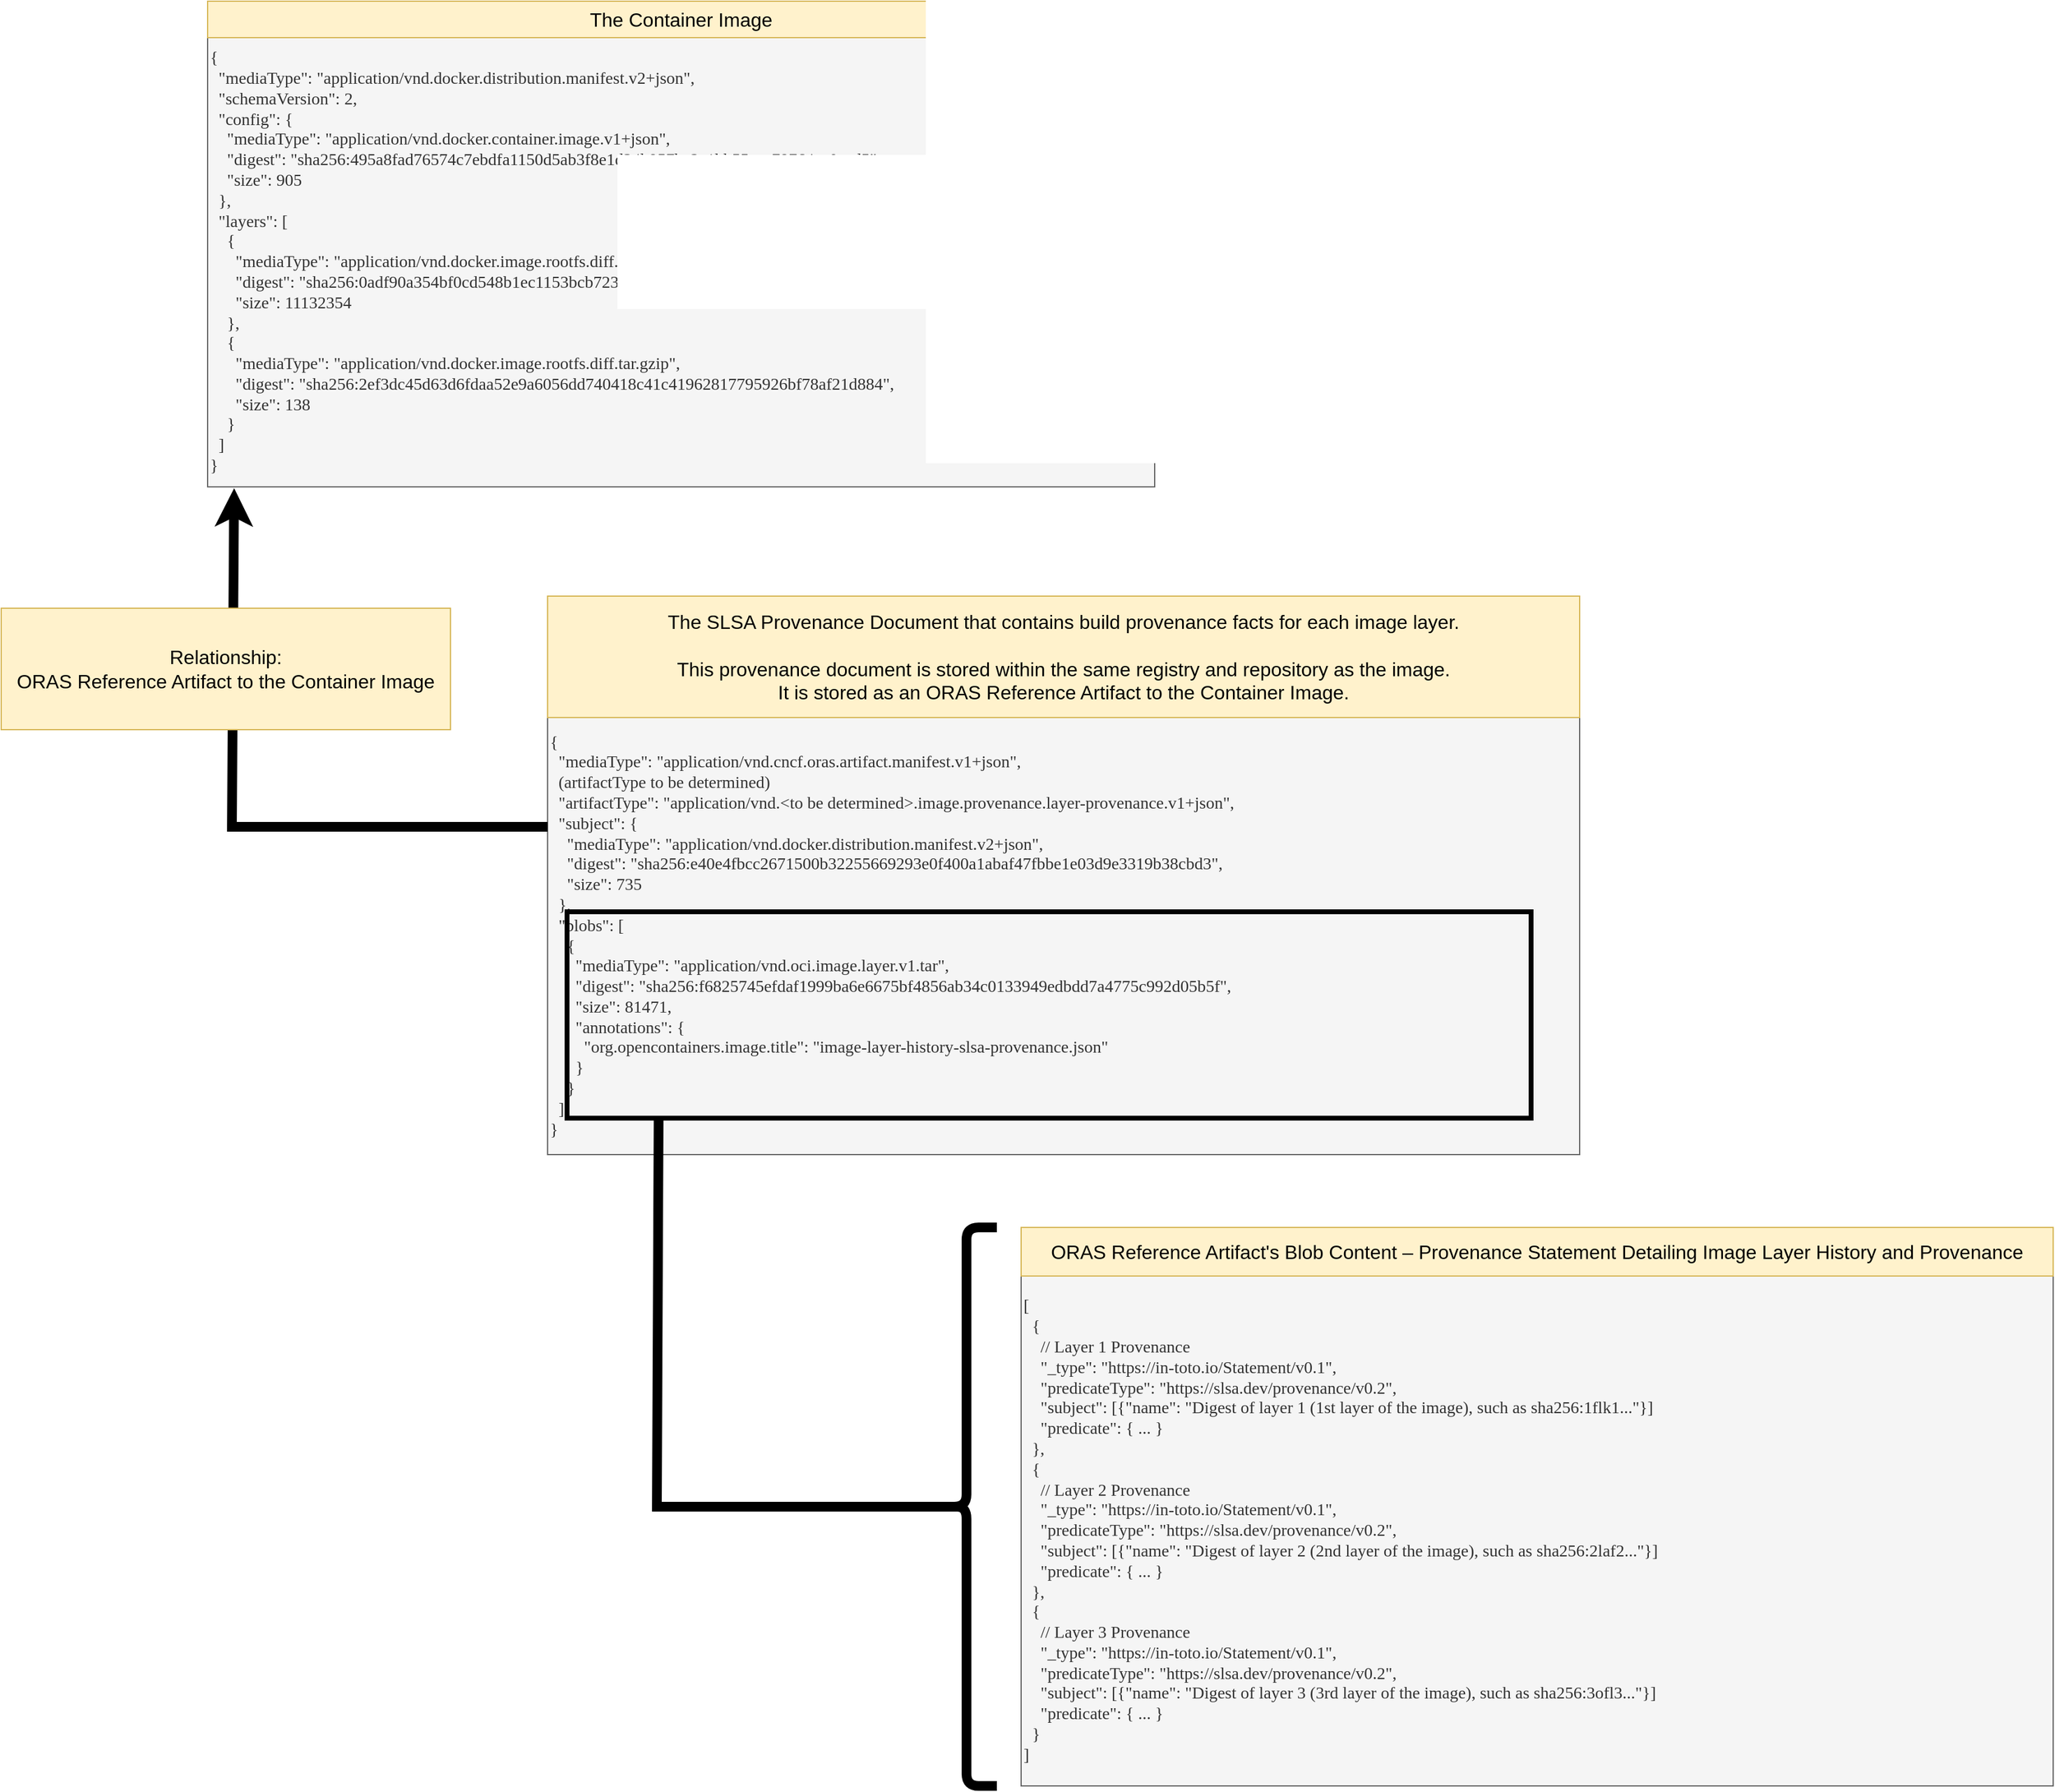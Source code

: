 <mxfile version="20.2.3" type="device"><diagram id="zdqvHHXc01EhwlvibQEk" name="Page-1"><mxGraphModel dx="3435" dy="2876" grid="1" gridSize="10" guides="1" tooltips="1" connect="1" arrows="1" fold="1" page="1" pageScale="1" pageWidth="850" pageHeight="1100" math="0" shadow="0"><root><mxCell id="0"/><mxCell id="1" parent="0"/><mxCell id="cdnQk7kCWEaZdfxGDQ5w-4" value="&lt;div&gt;{&lt;/div&gt;&lt;div&gt;&amp;nbsp; &quot;mediaType&quot;: &quot;application/vnd.cncf.oras.artifact.manifest.v1+json&quot;,&lt;/div&gt;&lt;div&gt;&amp;nbsp; (artifactType to be determined)&lt;/div&gt;&lt;div&gt;&amp;nbsp; &quot;artifactType&quot;: &quot;application/vnd.&amp;lt;to be determined&amp;gt;.image.provenance.layer-provenance.v1+json&quot;,&lt;/div&gt;&lt;div&gt;&amp;nbsp; &quot;subject&quot;: {&lt;/div&gt;&lt;div&gt;&amp;nbsp; &amp;nbsp; &quot;mediaType&quot;: &quot;application/vnd.docker.distribution.manifest.v2+json&quot;,&lt;/div&gt;&lt;div&gt;&amp;nbsp; &amp;nbsp; &quot;digest&quot;: &quot;sha256:e40e4fbcc2671500b32255669293e0f400a1abaf47fbbe1e03d9e3319b38cbd3&quot;,&lt;/div&gt;&lt;div&gt;&amp;nbsp; &amp;nbsp; &quot;size&quot;: 735&lt;/div&gt;&lt;div&gt;&amp;nbsp; },&lt;/div&gt;&lt;div&gt;&amp;nbsp; &quot;blobs&quot;: [&lt;/div&gt;&lt;div&gt;&amp;nbsp; &amp;nbsp; {&lt;/div&gt;&lt;div&gt;&amp;nbsp; &amp;nbsp; &amp;nbsp; &quot;mediaType&quot;: &quot;application/vnd.oci.image.layer.v1.tar&quot;,&lt;/div&gt;&lt;div&gt;&amp;nbsp; &amp;nbsp; &amp;nbsp; &quot;digest&quot;: &quot;sha256:f6825745efdaf1999ba6e6675bf4856ab34c0133949edbdd7a4775c992d05b5f&quot;,&lt;/div&gt;&lt;div&gt;&amp;nbsp; &amp;nbsp; &amp;nbsp; &quot;size&quot;: 81471,&lt;/div&gt;&lt;div&gt;&amp;nbsp; &amp;nbsp; &amp;nbsp; &quot;annotations&quot;: {&lt;/div&gt;&lt;div&gt;&amp;nbsp; &amp;nbsp; &amp;nbsp; &amp;nbsp; &quot;org.opencontainers.image.title&quot;: &quot;image-layer-history-slsa-provenance.json&quot;&lt;/div&gt;&lt;div&gt;&amp;nbsp; &amp;nbsp; &amp;nbsp; }&lt;/div&gt;&lt;div&gt;&amp;nbsp; &amp;nbsp; }&lt;/div&gt;&lt;div&gt;&amp;nbsp; ]&lt;/div&gt;&lt;div&gt;}&lt;/div&gt;" style="text;html=1;strokeColor=#666666;fillColor=#f5f5f5;align=left;verticalAlign=middle;whiteSpace=wrap;rounded=0;fontFamily=Lucida Console;fontSize=14;fontColor=#333333;" vertex="1" parent="1"><mxGeometry x="-120" y="-330" width="850" height="360" as="geometry"/></mxCell><mxCell id="cdnQk7kCWEaZdfxGDQ5w-5" value="&lt;div&gt;{&lt;/div&gt;&lt;div&gt;&amp;nbsp; &quot;mediaType&quot;: &quot;application/vnd.docker.distribution.manifest.v2+json&quot;,&lt;/div&gt;&lt;div&gt;&amp;nbsp; &quot;schemaVersion&quot;: 2,&lt;/div&gt;&lt;div&gt;&amp;nbsp; &quot;config&quot;: {&lt;/div&gt;&lt;div&gt;&amp;nbsp; &amp;nbsp; &quot;mediaType&quot;: &quot;application/vnd.docker.container.image.v1+json&quot;,&lt;/div&gt;&lt;div&gt;&amp;nbsp; &amp;nbsp; &quot;digest&quot;: &quot;sha256:495a8fad76574c7ebdfa1150d5ab3f8e1d34b957ba2e1bb55aac78764ec0aed5&quot;,&lt;/div&gt;&lt;div&gt;&amp;nbsp; &amp;nbsp; &quot;size&quot;: 905&lt;/div&gt;&lt;div&gt;&amp;nbsp; },&lt;/div&gt;&lt;div&gt;&amp;nbsp; &quot;layers&quot;: [&lt;/div&gt;&lt;div&gt;&amp;nbsp; &amp;nbsp; {&lt;/div&gt;&lt;div&gt;&amp;nbsp; &amp;nbsp; &amp;nbsp; &quot;mediaType&quot;: &quot;application/vnd.docker.image.rootfs.diff.tar.gzip&quot;,&lt;/div&gt;&lt;div&gt;&amp;nbsp; &amp;nbsp; &amp;nbsp; &quot;digest&quot;: &quot;sha256:0adf90a354bf0cd548b1ec1153bcb723ec2b47d549f6f337ba1b6431934b03d0&quot;,&lt;/div&gt;&lt;div&gt;&amp;nbsp; &amp;nbsp; &amp;nbsp; &quot;size&quot;: 11132354&lt;/div&gt;&lt;div&gt;&amp;nbsp; &amp;nbsp; },&lt;/div&gt;&lt;div&gt;&amp;nbsp; &amp;nbsp; {&lt;/div&gt;&lt;div&gt;&amp;nbsp; &amp;nbsp; &amp;nbsp; &quot;mediaType&quot;: &quot;application/vnd.docker.image.rootfs.diff.tar.gzip&quot;,&lt;/div&gt;&lt;div&gt;&amp;nbsp; &amp;nbsp; &amp;nbsp; &quot;digest&quot;: &quot;sha256:2ef3dc45d63d6fdaa52e9a6056dd740418c41c41962817795926bf78af21d884&quot;,&lt;/div&gt;&lt;div&gt;&amp;nbsp; &amp;nbsp; &amp;nbsp; &quot;size&quot;: 138&lt;/div&gt;&lt;div&gt;&amp;nbsp; &amp;nbsp; }&lt;/div&gt;&lt;div&gt;&amp;nbsp; ]&lt;/div&gt;&lt;div&gt;}&lt;/div&gt;" style="text;html=1;strokeColor=#666666;fillColor=#f5f5f5;align=left;verticalAlign=middle;whiteSpace=wrap;rounded=0;fontFamily=Lucida Console;fontSize=14;fontColor=#333333;" vertex="1" parent="1"><mxGeometry x="-400" y="-890" width="780" height="370" as="geometry"/></mxCell><mxCell id="cdnQk7kCWEaZdfxGDQ5w-6" value="&lt;font style=&quot;font-size: 16px;&quot; face=&quot;Helvetica&quot;&gt;The Container Image&lt;/font&gt;" style="text;html=1;strokeColor=#d6b656;fillColor=#fff2cc;align=center;verticalAlign=middle;whiteSpace=wrap;rounded=0;fontFamily=Courier New;fontSize=12;" vertex="1" parent="1"><mxGeometry x="-400" y="-920" width="780" height="30" as="geometry"/></mxCell><mxCell id="cdnQk7kCWEaZdfxGDQ5w-7" value="&lt;font style=&quot;font-size: 16px;&quot; face=&quot;Helvetica&quot;&gt;The SLSA Provenance Document that contains build provenance facts for each image layer.&lt;br&gt;&lt;br&gt;This provenance document is stored within the same registry and repository as the image.&lt;br&gt;It is stored as an ORAS Reference Artifact to the Container Image.&lt;br&gt;&lt;/font&gt;" style="text;html=1;strokeColor=#d6b656;fillColor=#fff2cc;align=center;verticalAlign=middle;whiteSpace=wrap;rounded=0;fontFamily=Courier New;fontSize=12;" vertex="1" parent="1"><mxGeometry x="-120" y="-430" width="850" height="100" as="geometry"/></mxCell><mxCell id="cdnQk7kCWEaZdfxGDQ5w-8" value="" style="endArrow=classic;html=1;rounded=0;fontFamily=Helvetica;fontSize=16;exitX=0;exitY=0.25;exitDx=0;exitDy=0;entryX=0.028;entryY=1.003;entryDx=0;entryDy=0;strokeWidth=8;entryPerimeter=0;" edge="1" parent="1" source="cdnQk7kCWEaZdfxGDQ5w-4" target="cdnQk7kCWEaZdfxGDQ5w-5"><mxGeometry width="50" height="50" relative="1" as="geometry"><mxPoint x="-270" y="-170" as="sourcePoint"/><mxPoint x="-270" y="-400" as="targetPoint"/><Array as="points"><mxPoint x="-380" y="-240"/></Array></mxGeometry></mxCell><mxCell id="cdnQk7kCWEaZdfxGDQ5w-9" value="&lt;font style=&quot;font-size: 16px;&quot; face=&quot;Helvetica&quot;&gt;Relationship:&lt;br&gt;ORAS Reference Artifact to the Container Image&lt;br&gt;&lt;/font&gt;" style="text;html=1;strokeColor=#d6b656;fillColor=#fff2cc;align=center;verticalAlign=middle;whiteSpace=wrap;rounded=0;fontFamily=Courier New;fontSize=12;" vertex="1" parent="1"><mxGeometry x="-570" y="-420" width="370" height="100" as="geometry"/></mxCell><mxCell id="cdnQk7kCWEaZdfxGDQ5w-11" value="&lt;div&gt;[&lt;/div&gt;&lt;div&gt;&amp;nbsp; {&lt;/div&gt;&lt;div&gt;&amp;nbsp; &amp;nbsp; // Layer 1 Provenance&lt;/div&gt;&lt;div&gt;&amp;nbsp; &amp;nbsp; &quot;_type&quot;: &quot;https://in-toto.io/Statement/v0.1&quot;,&lt;/div&gt;&lt;div&gt;&amp;nbsp; &amp;nbsp; &quot;predicateType&quot;: &quot;https://slsa.dev/provenance/v0.2&quot;,&lt;/div&gt;&lt;div&gt;&amp;nbsp; &amp;nbsp; &quot;subject&quot;: [{&quot;name&quot;: &quot;Digest of layer 1 (1st layer of the image), such as sha256:1flk1...&quot;}]&lt;/div&gt;&lt;div&gt;&amp;nbsp; &amp;nbsp; &quot;predicate&quot;: { ... }&amp;nbsp;&lt;/div&gt;&lt;div&gt;&amp;nbsp; },&lt;/div&gt;&lt;div&gt;&amp;nbsp; {&lt;/div&gt;&lt;div&gt;&amp;nbsp; &amp;nbsp; // Layer 2 Provenance&lt;/div&gt;&lt;div&gt;&amp;nbsp; &amp;nbsp; &quot;_type&quot;: &quot;https://in-toto.io/Statement/v0.1&quot;,&lt;/div&gt;&lt;div&gt;&amp;nbsp; &amp;nbsp; &quot;predicateType&quot;: &quot;https://slsa.dev/provenance/v0.2&quot;,&lt;/div&gt;&lt;div&gt;&amp;nbsp; &amp;nbsp; &quot;subject&quot;: [{&quot;name&quot;: &quot;Digest of layer 2 (2nd layer of the image), such as sha256:2laf2...&quot;}]&lt;/div&gt;&lt;div&gt;&amp;nbsp; &amp;nbsp; &quot;predicate&quot;: { ... }&amp;nbsp;&lt;/div&gt;&lt;div&gt;&amp;nbsp; },&lt;/div&gt;&lt;div&gt;&amp;nbsp; {&lt;/div&gt;&lt;div&gt;&amp;nbsp; &amp;nbsp; // Layer 3 Provenance&lt;/div&gt;&lt;div&gt;&amp;nbsp; &amp;nbsp; &quot;_type&quot;: &quot;https://in-toto.io/Statement/v0.1&quot;,&lt;/div&gt;&lt;div&gt;&amp;nbsp; &amp;nbsp; &quot;predicateType&quot;: &quot;https://slsa.dev/provenance/v0.2&quot;,&lt;/div&gt;&lt;div&gt;&amp;nbsp; &amp;nbsp; &quot;subject&quot;: [{&quot;name&quot;: &quot;Digest of layer 3 (3rd layer of the image), such as sha256:3ofl3...&quot;}]&lt;/div&gt;&lt;div&gt;&amp;nbsp; &amp;nbsp; &quot;predicate&quot;: { ... }&amp;nbsp;&lt;/div&gt;&lt;div&gt;&amp;nbsp; }&lt;/div&gt;&lt;div&gt;]&lt;/div&gt;" style="text;html=1;strokeColor=#666666;fillColor=#f5f5f5;align=left;verticalAlign=middle;whiteSpace=wrap;rounded=0;fontFamily=Lucida Console;fontSize=14;fontColor=#333333;" vertex="1" parent="1"><mxGeometry x="270" y="130" width="850" height="420" as="geometry"/></mxCell><mxCell id="cdnQk7kCWEaZdfxGDQ5w-12" value="&lt;font style=&quot;&quot; face=&quot;Helvetica&quot;&gt;&lt;span style=&quot;font-size: 16px;&quot;&gt;ORAS Reference Artifact's Blob Content – Provenance Statement Detailing Image Layer History and Provenance&lt;/span&gt;&lt;br&gt;&lt;/font&gt;" style="text;html=1;strokeColor=#d6b656;fillColor=#fff2cc;align=center;verticalAlign=middle;whiteSpace=wrap;rounded=0;fontFamily=Courier New;fontSize=12;" vertex="1" parent="1"><mxGeometry x="270" y="90" width="850" height="40" as="geometry"/></mxCell><mxCell id="cdnQk7kCWEaZdfxGDQ5w-13" value="" style="shape=curlyBracket;whiteSpace=wrap;html=1;rounded=1;fontFamily=Helvetica;fontSize=16;fillColor=none;strokeWidth=8;" vertex="1" parent="1"><mxGeometry x="200" y="90" width="50" height="460" as="geometry"/></mxCell><mxCell id="cdnQk7kCWEaZdfxGDQ5w-14" value="" style="endArrow=none;html=1;rounded=0;fontFamily=Helvetica;fontSize=16;strokeWidth=8;exitX=0.1;exitY=0.5;exitDx=0;exitDy=0;exitPerimeter=0;entryX=0.095;entryY=1.005;entryDx=0;entryDy=0;entryPerimeter=0;endFill=0;" edge="1" parent="1" source="cdnQk7kCWEaZdfxGDQ5w-13" target="cdnQk7kCWEaZdfxGDQ5w-15"><mxGeometry width="50" height="50" relative="1" as="geometry"><mxPoint x="260" y="180" as="sourcePoint"/><mxPoint x="-30" y="60" as="targetPoint"/><Array as="points"><mxPoint x="-30" y="320"/></Array></mxGeometry></mxCell><mxCell id="cdnQk7kCWEaZdfxGDQ5w-15" value="" style="rounded=0;whiteSpace=wrap;html=1;fontFamily=Helvetica;fontSize=16;strokeWidth=4;fillColor=none;" vertex="1" parent="1"><mxGeometry x="-104" y="-170" width="794" height="170" as="geometry"/></mxCell></root></mxGraphModel></diagram></mxfile>